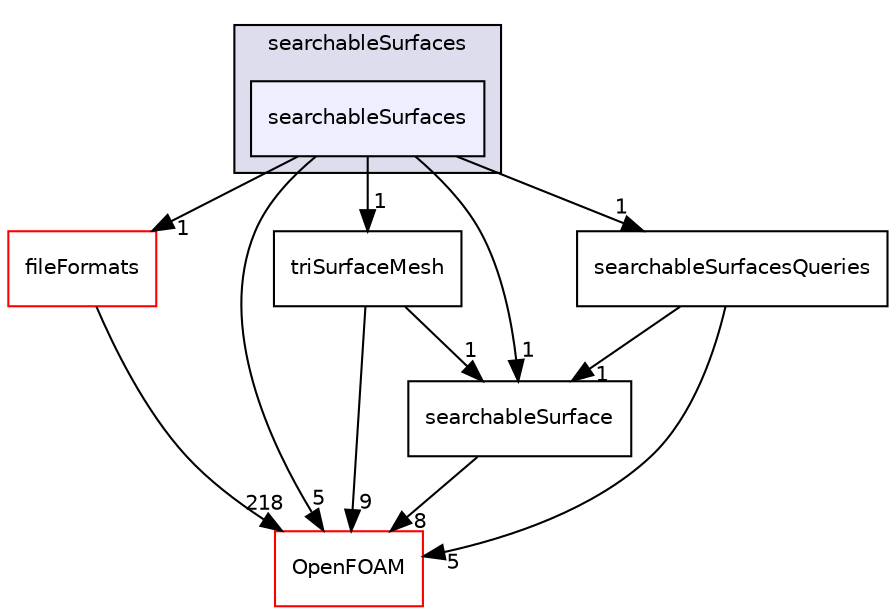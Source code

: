 digraph "src/meshTools/searchableSurfaces/searchableSurfaces" {
  bgcolor=transparent;
  compound=true
  node [ fontsize="10", fontname="Helvetica"];
  edge [ labelfontsize="10", labelfontname="Helvetica"];
  subgraph clusterdir_fdba7555f757b9c8126275cbaccc3a14 {
    graph [ bgcolor="#ddddee", pencolor="black", label="searchableSurfaces" fontname="Helvetica", fontsize="10", URL="dir_fdba7555f757b9c8126275cbaccc3a14.html"]
  dir_7469c61d57c8526eb72fc2c68cdc2176 [shape=box, label="searchableSurfaces", style="filled", fillcolor="#eeeeff", pencolor="black", URL="dir_7469c61d57c8526eb72fc2c68cdc2176.html"];
  }
  dir_b05602f37bb521a7142c0a3e200b5f35 [shape=box label="fileFormats" color="red" URL="dir_b05602f37bb521a7142c0a3e200b5f35.html"];
  dir_fe3ae517033be130f1536f92b3aca9ba [shape=box label="triSurfaceMesh" URL="dir_fe3ae517033be130f1536f92b3aca9ba.html"];
  dir_c5473ff19b20e6ec4dfe5c310b3778a8 [shape=box label="OpenFOAM" color="red" URL="dir_c5473ff19b20e6ec4dfe5c310b3778a8.html"];
  dir_142ef3f13952f4689f01bad05621645c [shape=box label="searchableSurfacesQueries" URL="dir_142ef3f13952f4689f01bad05621645c.html"];
  dir_2c0c1e46bbc9d953f93a672220dabf55 [shape=box label="searchableSurface" URL="dir_2c0c1e46bbc9d953f93a672220dabf55.html"];
  dir_b05602f37bb521a7142c0a3e200b5f35->dir_c5473ff19b20e6ec4dfe5c310b3778a8 [headlabel="218", labeldistance=1.5 headhref="dir_000682_002151.html"];
  dir_7469c61d57c8526eb72fc2c68cdc2176->dir_b05602f37bb521a7142c0a3e200b5f35 [headlabel="1", labeldistance=1.5 headhref="dir_002046_000682.html"];
  dir_7469c61d57c8526eb72fc2c68cdc2176->dir_fe3ae517033be130f1536f92b3aca9ba [headlabel="1", labeldistance=1.5 headhref="dir_002046_002050.html"];
  dir_7469c61d57c8526eb72fc2c68cdc2176->dir_c5473ff19b20e6ec4dfe5c310b3778a8 [headlabel="5", labeldistance=1.5 headhref="dir_002046_002151.html"];
  dir_7469c61d57c8526eb72fc2c68cdc2176->dir_142ef3f13952f4689f01bad05621645c [headlabel="1", labeldistance=1.5 headhref="dir_002046_002047.html"];
  dir_7469c61d57c8526eb72fc2c68cdc2176->dir_2c0c1e46bbc9d953f93a672220dabf55 [headlabel="1", labeldistance=1.5 headhref="dir_002046_002044.html"];
  dir_fe3ae517033be130f1536f92b3aca9ba->dir_c5473ff19b20e6ec4dfe5c310b3778a8 [headlabel="9", labeldistance=1.5 headhref="dir_002050_002151.html"];
  dir_fe3ae517033be130f1536f92b3aca9ba->dir_2c0c1e46bbc9d953f93a672220dabf55 [headlabel="1", labeldistance=1.5 headhref="dir_002050_002044.html"];
  dir_142ef3f13952f4689f01bad05621645c->dir_c5473ff19b20e6ec4dfe5c310b3778a8 [headlabel="5", labeldistance=1.5 headhref="dir_002047_002151.html"];
  dir_142ef3f13952f4689f01bad05621645c->dir_2c0c1e46bbc9d953f93a672220dabf55 [headlabel="1", labeldistance=1.5 headhref="dir_002047_002044.html"];
  dir_2c0c1e46bbc9d953f93a672220dabf55->dir_c5473ff19b20e6ec4dfe5c310b3778a8 [headlabel="8", labeldistance=1.5 headhref="dir_002044_002151.html"];
}
